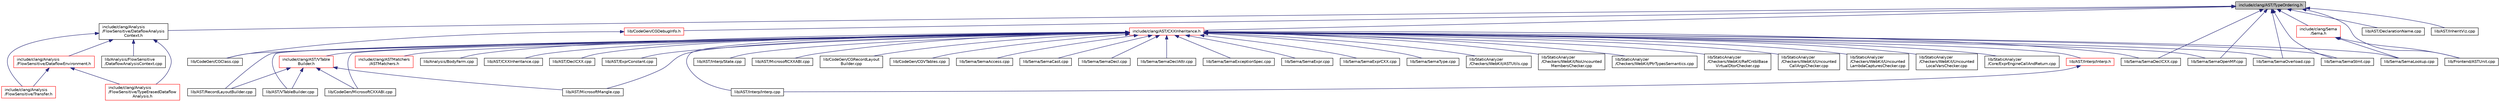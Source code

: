 digraph "include/clang/AST/TypeOrdering.h"
{
 // LATEX_PDF_SIZE
  bgcolor="transparent";
  edge [fontname="Helvetica",fontsize="10",labelfontname="Helvetica",labelfontsize="10"];
  node [fontname="Helvetica",fontsize="10",shape=record];
  Node1 [label="include/clang/AST/TypeOrdering.h",height=0.2,width=0.4,color="black", fillcolor="grey75", style="filled", fontcolor="black",tooltip=" "];
  Node1 -> Node2 [dir="back",color="midnightblue",fontsize="10",style="solid",fontname="Helvetica"];
  Node2 [label="include/clang/Analysis\l/FlowSensitive/DataflowAnalysis\lContext.h",height=0.2,width=0.4,color="black",URL="$DataflowAnalysisContext_8h.html",tooltip=" "];
  Node2 -> Node3 [dir="back",color="midnightblue",fontsize="10",style="solid",fontname="Helvetica"];
  Node3 [label="include/clang/Analysis\l/FlowSensitive/DataflowEnvironment.h",height=0.2,width=0.4,color="red",URL="$DataflowEnvironment_8h.html",tooltip=" "];
  Node3 -> Node14 [dir="back",color="midnightblue",fontsize="10",style="solid",fontname="Helvetica"];
  Node14 [label="include/clang/Analysis\l/FlowSensitive/Transfer.h",height=0.2,width=0.4,color="red",URL="$Transfer_8h.html",tooltip=" "];
  Node3 -> Node16 [dir="back",color="midnightblue",fontsize="10",style="solid",fontname="Helvetica"];
  Node16 [label="include/clang/Analysis\l/FlowSensitive/TypeErasedDataflow\lAnalysis.h",height=0.2,width=0.4,color="red",URL="$TypeErasedDataflowAnalysis_8h.html",tooltip=" "];
  Node2 -> Node14 [dir="back",color="midnightblue",fontsize="10",style="solid",fontname="Helvetica"];
  Node2 -> Node16 [dir="back",color="midnightblue",fontsize="10",style="solid",fontname="Helvetica"];
  Node2 -> Node18 [dir="back",color="midnightblue",fontsize="10",style="solid",fontname="Helvetica"];
  Node18 [label="lib/Analysis/FlowSensitive\l/DataflowAnalysisContext.cpp",height=0.2,width=0.4,color="black",URL="$DataflowAnalysisContext_8cpp.html",tooltip=" "];
  Node1 -> Node19 [dir="back",color="midnightblue",fontsize="10",style="solid",fontname="Helvetica"];
  Node19 [label="include/clang/AST/CXXInheritance.h",height=0.2,width=0.4,color="red",URL="$CXXInheritance_8h.html",tooltip=" "];
  Node19 -> Node20 [dir="back",color="midnightblue",fontsize="10",style="solid",fontname="Helvetica"];
  Node20 [label="include/clang/AST/VTable\lBuilder.h",height=0.2,width=0.4,color="red",URL="$VTableBuilder_8h.html",tooltip=" "];
  Node20 -> Node23 [dir="back",color="midnightblue",fontsize="10",style="solid",fontname="Helvetica"];
  Node23 [label="lib/AST/MicrosoftMangle.cpp",height=0.2,width=0.4,color="black",URL="$MicrosoftMangle_8cpp.html",tooltip=" "];
  Node20 -> Node24 [dir="back",color="midnightblue",fontsize="10",style="solid",fontname="Helvetica"];
  Node24 [label="lib/AST/RecordLayoutBuilder.cpp",height=0.2,width=0.4,color="black",URL="$RecordLayoutBuilder_8cpp.html",tooltip=" "];
  Node20 -> Node25 [dir="back",color="midnightblue",fontsize="10",style="solid",fontname="Helvetica"];
  Node25 [label="lib/AST/VTableBuilder.cpp",height=0.2,width=0.4,color="black",URL="$VTableBuilder_8cpp.html",tooltip=" "];
  Node20 -> Node61 [dir="back",color="midnightblue",fontsize="10",style="solid",fontname="Helvetica"];
  Node61 [label="lib/CodeGen/MicrosoftCXXABI.cpp",height=0.2,width=0.4,color="black",URL="$CodeGen_2MicrosoftCXXABI_8cpp.html",tooltip=" "];
  Node19 -> Node87 [dir="back",color="midnightblue",fontsize="10",style="solid",fontname="Helvetica"];
  Node87 [label="include/clang/ASTMatchers\l/ASTMatchers.h",height=0.2,width=0.4,color="red",URL="$ASTMatchers_8h.html",tooltip=" "];
  Node19 -> Node137 [dir="back",color="midnightblue",fontsize="10",style="solid",fontname="Helvetica"];
  Node137 [label="lib/Analysis/BodyFarm.cpp",height=0.2,width=0.4,color="black",URL="$BodyFarm_8cpp.html",tooltip=" "];
  Node19 -> Node138 [dir="back",color="midnightblue",fontsize="10",style="solid",fontname="Helvetica"];
  Node138 [label="lib/AST/CXXInheritance.cpp",height=0.2,width=0.4,color="black",URL="$CXXInheritance_8cpp.html",tooltip=" "];
  Node19 -> Node139 [dir="back",color="midnightblue",fontsize="10",style="solid",fontname="Helvetica"];
  Node139 [label="lib/AST/DeclCXX.cpp",height=0.2,width=0.4,color="black",URL="$DeclCXX_8cpp.html",tooltip=" "];
  Node19 -> Node140 [dir="back",color="midnightblue",fontsize="10",style="solid",fontname="Helvetica"];
  Node140 [label="lib/AST/ExprConstant.cpp",height=0.2,width=0.4,color="black",URL="$ExprConstant_8cpp.html",tooltip=" "];
  Node19 -> Node141 [dir="back",color="midnightblue",fontsize="10",style="solid",fontname="Helvetica"];
  Node141 [label="lib/AST/Interp/Interp.h",height=0.2,width=0.4,color="red",URL="$Interp_8h.html",tooltip=" "];
  Node141 -> Node144 [dir="back",color="midnightblue",fontsize="10",style="solid",fontname="Helvetica"];
  Node144 [label="lib/AST/Interp/Interp.cpp",height=0.2,width=0.4,color="black",URL="$Interp_8cpp.html",tooltip=" "];
  Node19 -> Node144 [dir="back",color="midnightblue",fontsize="10",style="solid",fontname="Helvetica"];
  Node19 -> Node146 [dir="back",color="midnightblue",fontsize="10",style="solid",fontname="Helvetica"];
  Node146 [label="lib/AST/Interp/State.cpp",height=0.2,width=0.4,color="black",URL="$State_8cpp.html",tooltip=" "];
  Node19 -> Node147 [dir="back",color="midnightblue",fontsize="10",style="solid",fontname="Helvetica"];
  Node147 [label="lib/AST/MicrosoftCXXABI.cpp",height=0.2,width=0.4,color="black",URL="$AST_2MicrosoftCXXABI_8cpp.html",tooltip=" "];
  Node19 -> Node23 [dir="back",color="midnightblue",fontsize="10",style="solid",fontname="Helvetica"];
  Node19 -> Node24 [dir="back",color="midnightblue",fontsize="10",style="solid",fontname="Helvetica"];
  Node19 -> Node25 [dir="back",color="midnightblue",fontsize="10",style="solid",fontname="Helvetica"];
  Node19 -> Node33 [dir="back",color="midnightblue",fontsize="10",style="solid",fontname="Helvetica"];
  Node33 [label="lib/CodeGen/CGClass.cpp",height=0.2,width=0.4,color="black",URL="$CGClass_8cpp.html",tooltip=" "];
  Node19 -> Node55 [dir="back",color="midnightblue",fontsize="10",style="solid",fontname="Helvetica"];
  Node55 [label="lib/CodeGen/CGRecordLayout\lBuilder.cpp",height=0.2,width=0.4,color="black",URL="$CGRecordLayoutBuilder_8cpp.html",tooltip=" "];
  Node19 -> Node56 [dir="back",color="midnightblue",fontsize="10",style="solid",fontname="Helvetica"];
  Node56 [label="lib/CodeGen/CGVTables.cpp",height=0.2,width=0.4,color="black",URL="$CGVTables_8cpp.html",tooltip=" "];
  Node19 -> Node61 [dir="back",color="midnightblue",fontsize="10",style="solid",fontname="Helvetica"];
  Node19 -> Node148 [dir="back",color="midnightblue",fontsize="10",style="solid",fontname="Helvetica"];
  Node148 [label="lib/Sema/SemaAccess.cpp",height=0.2,width=0.4,color="black",URL="$SemaAccess_8cpp.html",tooltip=" "];
  Node19 -> Node149 [dir="back",color="midnightblue",fontsize="10",style="solid",fontname="Helvetica"];
  Node149 [label="lib/Sema/SemaCast.cpp",height=0.2,width=0.4,color="black",URL="$SemaCast_8cpp.html",tooltip=" "];
  Node19 -> Node150 [dir="back",color="midnightblue",fontsize="10",style="solid",fontname="Helvetica"];
  Node150 [label="lib/Sema/SemaDecl.cpp",height=0.2,width=0.4,color="black",URL="$SemaDecl_8cpp.html",tooltip=" "];
  Node19 -> Node151 [dir="back",color="midnightblue",fontsize="10",style="solid",fontname="Helvetica"];
  Node151 [label="lib/Sema/SemaDeclAttr.cpp",height=0.2,width=0.4,color="black",URL="$SemaDeclAttr_8cpp.html",tooltip=" "];
  Node19 -> Node152 [dir="back",color="midnightblue",fontsize="10",style="solid",fontname="Helvetica"];
  Node152 [label="lib/Sema/SemaDeclCXX.cpp",height=0.2,width=0.4,color="black",URL="$SemaDeclCXX_8cpp.html",tooltip=" "];
  Node19 -> Node153 [dir="back",color="midnightblue",fontsize="10",style="solid",fontname="Helvetica"];
  Node153 [label="lib/Sema/SemaExceptionSpec.cpp",height=0.2,width=0.4,color="black",URL="$SemaExceptionSpec_8cpp.html",tooltip=" "];
  Node19 -> Node154 [dir="back",color="midnightblue",fontsize="10",style="solid",fontname="Helvetica"];
  Node154 [label="lib/Sema/SemaExpr.cpp",height=0.2,width=0.4,color="black",URL="$SemaExpr_8cpp.html",tooltip=" "];
  Node19 -> Node155 [dir="back",color="midnightblue",fontsize="10",style="solid",fontname="Helvetica"];
  Node155 [label="lib/Sema/SemaExprCXX.cpp",height=0.2,width=0.4,color="black",URL="$SemaExprCXX_8cpp.html",tooltip=" "];
  Node19 -> Node156 [dir="back",color="midnightblue",fontsize="10",style="solid",fontname="Helvetica"];
  Node156 [label="lib/Sema/SemaLookup.cpp",height=0.2,width=0.4,color="black",URL="$SemaLookup_8cpp.html",tooltip=" "];
  Node19 -> Node157 [dir="back",color="midnightblue",fontsize="10",style="solid",fontname="Helvetica"];
  Node157 [label="lib/Sema/SemaOpenMP.cpp",height=0.2,width=0.4,color="black",URL="$SemaOpenMP_8cpp.html",tooltip=" "];
  Node19 -> Node158 [dir="back",color="midnightblue",fontsize="10",style="solid",fontname="Helvetica"];
  Node158 [label="lib/Sema/SemaOverload.cpp",height=0.2,width=0.4,color="black",URL="$SemaOverload_8cpp.html",tooltip=" "];
  Node19 -> Node159 [dir="back",color="midnightblue",fontsize="10",style="solid",fontname="Helvetica"];
  Node159 [label="lib/Sema/SemaStmt.cpp",height=0.2,width=0.4,color="black",URL="$SemaStmt_8cpp.html",tooltip=" "];
  Node19 -> Node160 [dir="back",color="midnightblue",fontsize="10",style="solid",fontname="Helvetica"];
  Node160 [label="lib/Sema/SemaType.cpp",height=0.2,width=0.4,color="black",URL="$SemaType_8cpp.html",tooltip=" "];
  Node19 -> Node161 [dir="back",color="midnightblue",fontsize="10",style="solid",fontname="Helvetica"];
  Node161 [label="lib/StaticAnalyzer\l/Checkers/WebKit/ASTUtils.cpp",height=0.2,width=0.4,color="black",URL="$ASTUtils_8cpp.html",tooltip=" "];
  Node19 -> Node162 [dir="back",color="midnightblue",fontsize="10",style="solid",fontname="Helvetica"];
  Node162 [label="lib/StaticAnalyzer\l/Checkers/WebKit/NoUncounted\lMembersChecker.cpp",height=0.2,width=0.4,color="black",URL="$NoUncountedMembersChecker_8cpp.html",tooltip=" "];
  Node19 -> Node163 [dir="back",color="midnightblue",fontsize="10",style="solid",fontname="Helvetica"];
  Node163 [label="lib/StaticAnalyzer\l/Checkers/WebKit/PtrTypesSemantics.cpp",height=0.2,width=0.4,color="black",URL="$PtrTypesSemantics_8cpp.html",tooltip=" "];
  Node19 -> Node164 [dir="back",color="midnightblue",fontsize="10",style="solid",fontname="Helvetica"];
  Node164 [label="lib/StaticAnalyzer\l/Checkers/WebKit/RefCntblBase\lVirtualDtorChecker.cpp",height=0.2,width=0.4,color="black",URL="$RefCntblBaseVirtualDtorChecker_8cpp.html",tooltip=" "];
  Node19 -> Node165 [dir="back",color="midnightblue",fontsize="10",style="solid",fontname="Helvetica"];
  Node165 [label="lib/StaticAnalyzer\l/Checkers/WebKit/Uncounted\lCallArgsChecker.cpp",height=0.2,width=0.4,color="black",URL="$UncountedCallArgsChecker_8cpp.html",tooltip=" "];
  Node19 -> Node166 [dir="back",color="midnightblue",fontsize="10",style="solid",fontname="Helvetica"];
  Node166 [label="lib/StaticAnalyzer\l/Checkers/WebKit/Uncounted\lLambdaCapturesChecker.cpp",height=0.2,width=0.4,color="black",URL="$UncountedLambdaCapturesChecker_8cpp.html",tooltip=" "];
  Node19 -> Node167 [dir="back",color="midnightblue",fontsize="10",style="solid",fontname="Helvetica"];
  Node167 [label="lib/StaticAnalyzer\l/Checkers/WebKit/Uncounted\lLocalVarsChecker.cpp",height=0.2,width=0.4,color="black",URL="$UncountedLocalVarsChecker_8cpp.html",tooltip=" "];
  Node19 -> Node168 [dir="back",color="midnightblue",fontsize="10",style="solid",fontname="Helvetica"];
  Node168 [label="lib/StaticAnalyzer\l/Core/ExprEngineCallAndReturn.cpp",height=0.2,width=0.4,color="black",URL="$ExprEngineCallAndReturn_8cpp.html",tooltip=" "];
  Node1 -> Node170 [dir="back",color="midnightblue",fontsize="10",style="solid",fontname="Helvetica"];
  Node170 [label="include/clang/Sema\l/Sema.h",height=0.2,width=0.4,color="red",URL="$Sema_8h.html",tooltip=" "];
  Node170 -> Node243 [dir="back",color="midnightblue",fontsize="10",style="solid",fontname="Helvetica"];
  Node243 [label="lib/Frontend/ASTUnit.cpp",height=0.2,width=0.4,color="black",URL="$ASTUnit_8cpp.html",tooltip=" "];
  Node170 -> Node156 [dir="back",color="midnightblue",fontsize="10",style="solid",fontname="Helvetica"];
  Node1 -> Node267 [dir="back",color="midnightblue",fontsize="10",style="solid",fontname="Helvetica"];
  Node267 [label="lib/AST/DeclarationName.cpp",height=0.2,width=0.4,color="black",URL="$DeclarationName_8cpp.html",tooltip=" "];
  Node1 -> Node268 [dir="back",color="midnightblue",fontsize="10",style="solid",fontname="Helvetica"];
  Node268 [label="lib/AST/InheritViz.cpp",height=0.2,width=0.4,color="black",URL="$InheritViz_8cpp.html",tooltip=" "];
  Node1 -> Node269 [dir="back",color="midnightblue",fontsize="10",style="solid",fontname="Helvetica"];
  Node269 [label="lib/CodeGen/CGDebugInfo.h",height=0.2,width=0.4,color="red",URL="$CGDebugInfo_8h.html",tooltip=" "];
  Node269 -> Node33 [dir="back",color="midnightblue",fontsize="10",style="solid",fontname="Helvetica"];
  Node1 -> Node243 [dir="back",color="midnightblue",fontsize="10",style="solid",fontname="Helvetica"];
  Node1 -> Node152 [dir="back",color="midnightblue",fontsize="10",style="solid",fontname="Helvetica"];
  Node1 -> Node157 [dir="back",color="midnightblue",fontsize="10",style="solid",fontname="Helvetica"];
  Node1 -> Node158 [dir="back",color="midnightblue",fontsize="10",style="solid",fontname="Helvetica"];
  Node1 -> Node159 [dir="back",color="midnightblue",fontsize="10",style="solid",fontname="Helvetica"];
}
